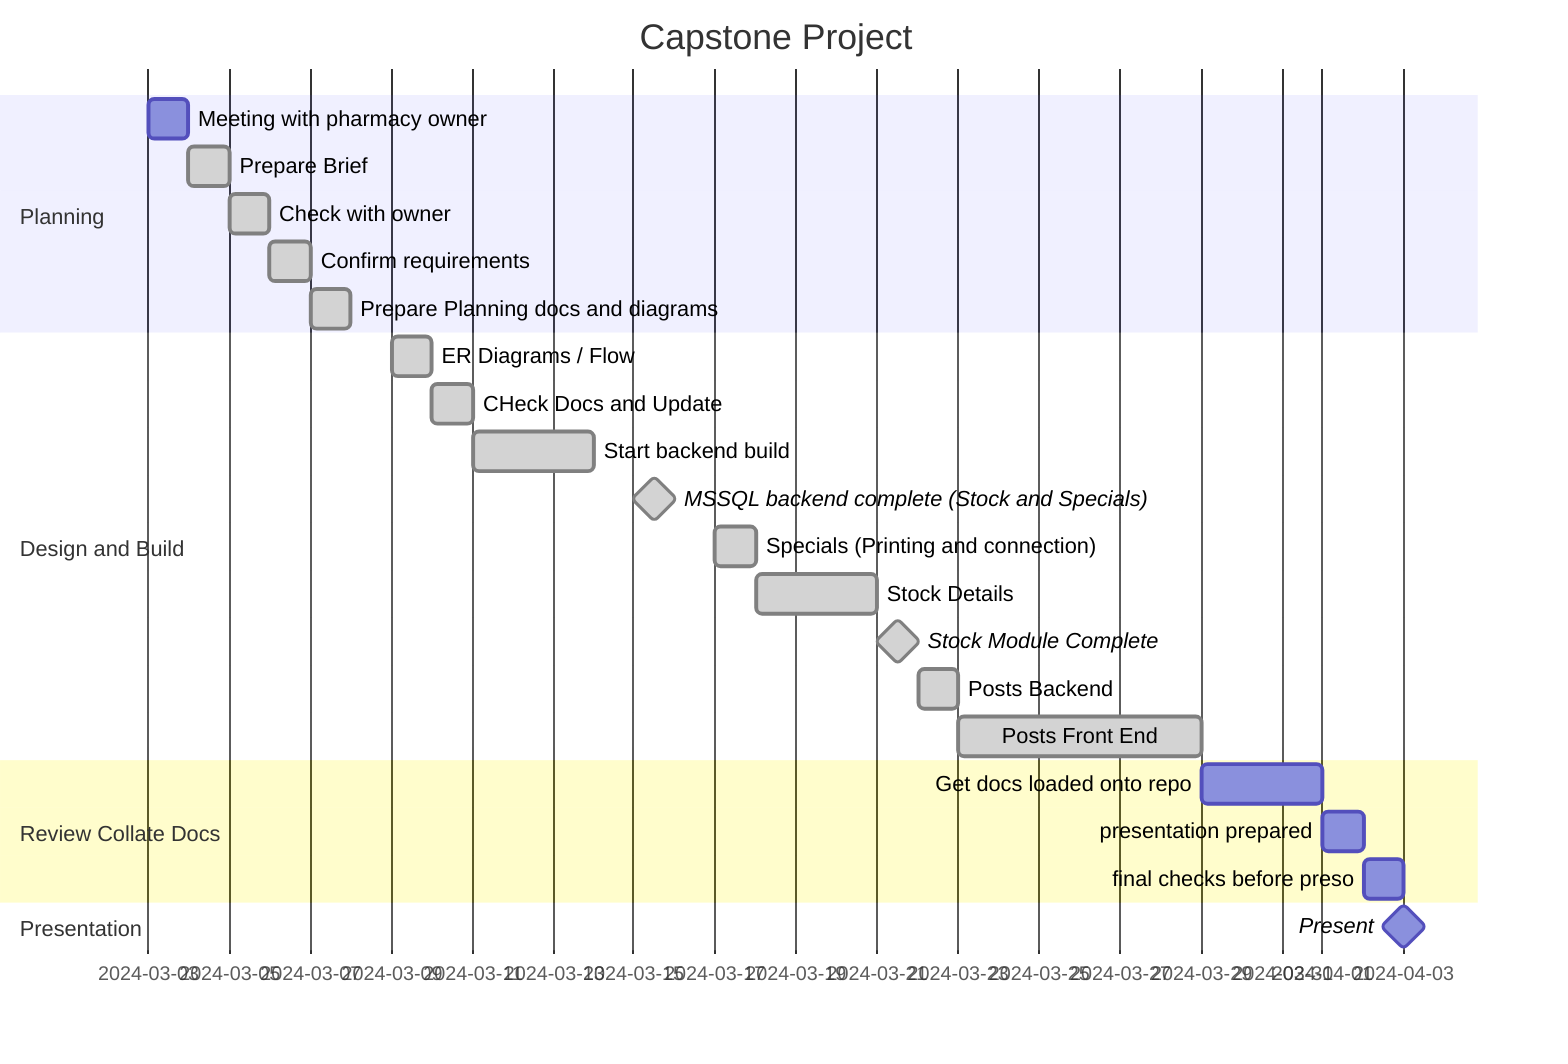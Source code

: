 gantt
    title Capstone Project
    dateFormat  DD-MM-YY
    section Planning
    Meeting with pharmacy owner : a1,03-03-2024, 1d
    Prepare Brief     :done ,after a1  , 1d
    Check with owner :done,  1d
    Confirm requirements :done, 1d
    Prepare Planning docs and diagrams :done, 1d
    
   


    section Design and Build
    ER Diagrams / Flow     :done, 03-09-2024, 1d
    CHeck Docs and Update     :done, 1d
    Start backend build :done, 3d
    MSSQL backend complete (Stock and Specials) :done, milestone, 3d
    Specials (Printing and connection): done, 1d
    Stock Details : done, 3d 
    Stock Module Complete : done, milestone, 1d
    Posts Backend :done, 1d
    Posts Front End :done, 6d

    section Review Collate Docs
    Get docs loaded onto repo : 3d
    presentation prepared :1d
    final checks before preso :1d

    section Presentation
    Present : milestone, 07-04-2024